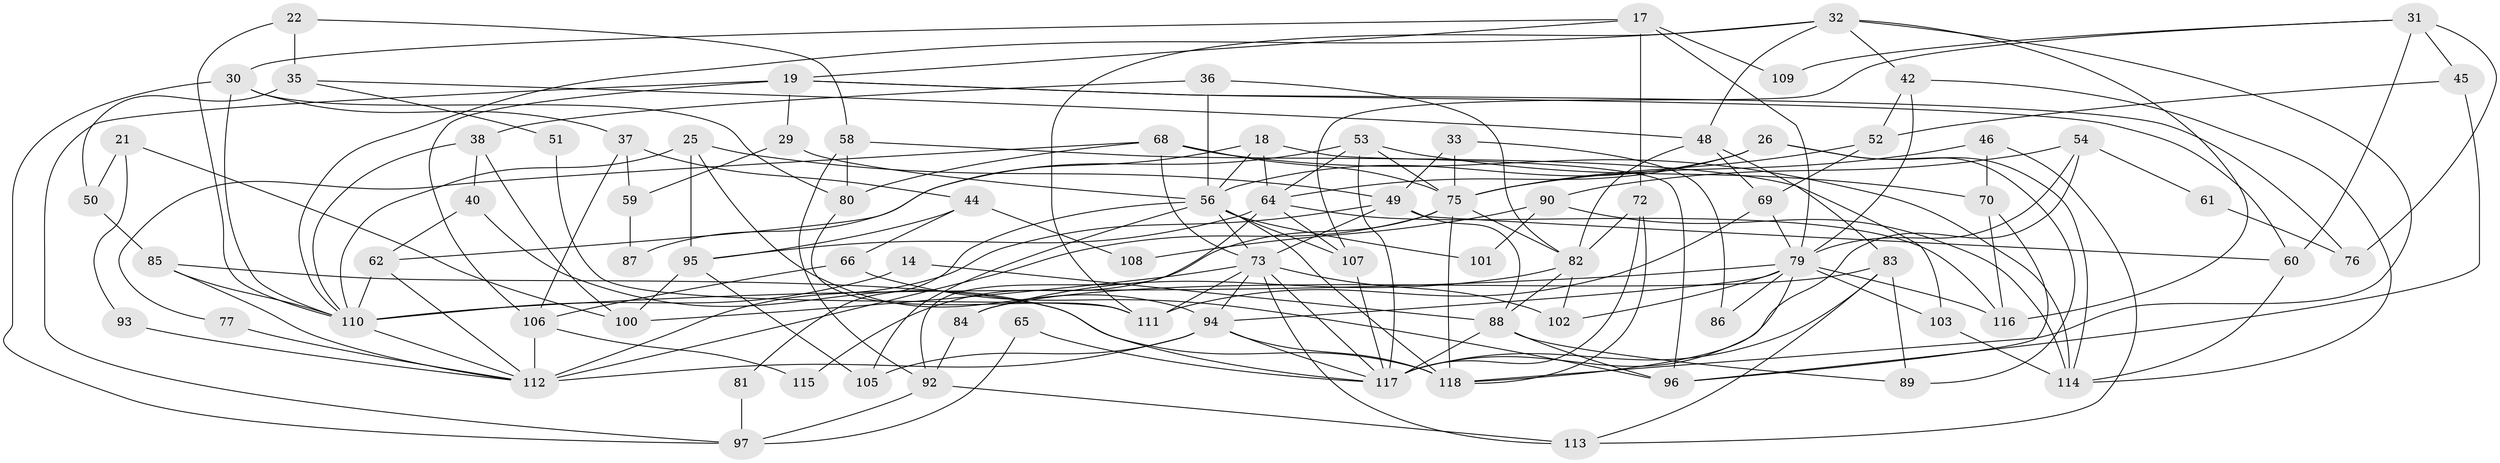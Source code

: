 // original degree distribution, {3: 0.2542372881355932, 4: 0.2457627118644068, 6: 0.1016949152542373, 5: 0.19491525423728814, 7: 0.0423728813559322, 2: 0.15254237288135594, 8: 0.00847457627118644}
// Generated by graph-tools (version 1.1) at 2025/54/03/04/25 21:54:47]
// undirected, 82 vertices, 180 edges
graph export_dot {
graph [start="1"]
  node [color=gray90,style=filled];
  14;
  17;
  18;
  19;
  21;
  22;
  25;
  26;
  29;
  30;
  31;
  32 [super="+3"];
  33;
  35;
  36;
  37;
  38;
  40;
  42 [super="+12"];
  44;
  45;
  46;
  48 [super="+11+15"];
  49 [super="+10"];
  50;
  51;
  52;
  53;
  54;
  56 [super="+6+27"];
  58;
  59;
  60;
  61;
  62 [super="+23"];
  64 [super="+39"];
  65;
  66;
  68;
  69;
  70;
  72;
  73 [super="+9+7+41"];
  75 [super="+57+63"];
  76;
  77;
  79 [super="+78+28"];
  80;
  81;
  82 [super="+20"];
  83 [super="+24"];
  84;
  85;
  86;
  87;
  88 [super="+13+47"];
  89;
  90 [super="+43"];
  92;
  93;
  94 [super="+71"];
  95;
  96 [super="+91"];
  97;
  100;
  101;
  102;
  103;
  105;
  106;
  107;
  108;
  109;
  110 [super="+104+74"];
  111;
  112 [super="+2+55"];
  113;
  114 [super="+67"];
  115;
  116;
  117 [super="+99+98+8"];
  118 [super="+34"];
  14 -- 88;
  14 -- 110;
  17 -- 79;
  17 -- 30;
  17 -- 19;
  17 -- 72;
  17 -- 109;
  18 -- 64;
  18 -- 56 [weight=2];
  18 -- 87;
  18 -- 96 [weight=2];
  19 -- 60;
  19 -- 29;
  19 -- 76;
  19 -- 97;
  19 -- 106;
  21 -- 50;
  21 -- 100;
  21 -- 93;
  22 -- 110;
  22 -- 58;
  22 -- 35;
  25 -- 49;
  25 -- 95;
  25 -- 110;
  25 -- 94;
  26 -- 89;
  26 -- 114;
  26 -- 64;
  26 -- 56;
  29 -- 59;
  29 -- 56;
  30 -- 80;
  30 -- 110;
  30 -- 37;
  30 -- 97;
  31 -- 60;
  31 -- 45;
  31 -- 76;
  31 -- 107;
  31 -- 109;
  32 -- 111;
  32 -- 116;
  32 -- 118;
  32 -- 110;
  32 -- 48;
  32 -- 42;
  33 -- 49;
  33 -- 86;
  33 -- 75;
  35 -- 50;
  35 -- 51;
  35 -- 48;
  36 -- 38;
  36 -- 56;
  36 -- 82;
  37 -- 106;
  37 -- 44;
  37 -- 59;
  38 -- 40;
  38 -- 100;
  38 -- 110;
  40 -- 117;
  40 -- 62;
  42 -- 52;
  42 -- 114;
  42 -- 79;
  44 -- 95;
  44 -- 66;
  44 -- 108;
  45 -- 52;
  45 -- 96;
  46 -- 70;
  46 -- 113;
  46 -- 75;
  48 -- 83;
  48 -- 82;
  48 -- 69;
  49 -- 88 [weight=2];
  49 -- 60;
  49 -- 112;
  49 -- 73;
  50 -- 85;
  51 -- 111;
  52 -- 69;
  52 -- 75;
  53 -- 70;
  53 -- 64;
  53 -- 62;
  53 -- 117;
  53 -- 75;
  54 -- 61;
  54 -- 90;
  54 -- 79;
  54 -- 117;
  56 -- 73;
  56 -- 81;
  56 -- 101;
  56 -- 107;
  56 -- 105;
  56 -- 118;
  58 -- 80;
  58 -- 103;
  58 -- 92;
  59 -- 87;
  60 -- 114;
  61 -- 76;
  62 -- 112 [weight=2];
  62 -- 110;
  64 -- 92 [weight=2];
  64 -- 116;
  64 -- 107;
  64 -- 95;
  65 -- 97;
  65 -- 117;
  66 -- 106;
  66 -- 96;
  68 -- 77;
  68 -- 80;
  68 -- 114;
  68 -- 73;
  68 -- 75;
  69 -- 111;
  69 -- 79 [weight=2];
  70 -- 116;
  70 -- 96;
  72 -- 82;
  72 -- 117;
  72 -- 118;
  73 -- 100;
  73 -- 117;
  73 -- 111;
  73 -- 113 [weight=2];
  73 -- 94;
  73 -- 102;
  75 -- 82 [weight=2];
  75 -- 115;
  75 -- 112 [weight=2];
  75 -- 118 [weight=2];
  77 -- 112;
  79 -- 102;
  79 -- 103;
  79 -- 116 [weight=2];
  79 -- 86;
  79 -- 94 [weight=2];
  79 -- 110 [weight=3];
  79 -- 118;
  80 -- 111;
  81 -- 97;
  82 -- 102;
  82 -- 84;
  82 -- 88;
  83 -- 113 [weight=2];
  83 -- 84;
  83 -- 89;
  83 -- 117 [weight=2];
  84 -- 92;
  85 -- 110;
  85 -- 112;
  85 -- 118;
  88 -- 89;
  88 -- 117;
  88 -- 96;
  90 -- 114 [weight=2];
  90 -- 101;
  90 -- 108;
  92 -- 97;
  92 -- 113;
  93 -- 112;
  94 -- 112 [weight=3];
  94 -- 105;
  94 -- 118;
  94 -- 117;
  95 -- 105;
  95 -- 100;
  103 -- 114 [weight=2];
  106 -- 112;
  106 -- 115;
  107 -- 117;
  110 -- 112;
}
